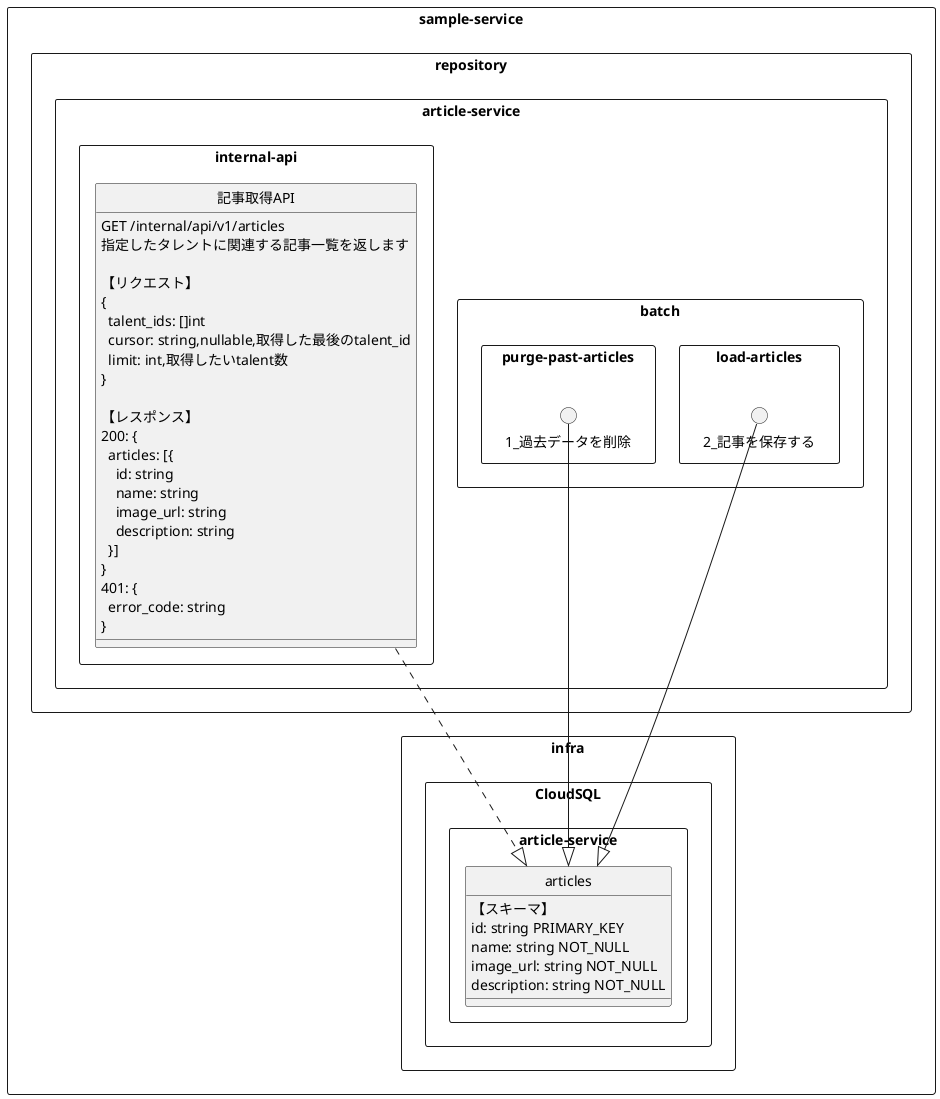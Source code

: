 @startuml
hide circle
rectangle "sample-service" as sample-service {
    rectangle "infra" as sample-service/infra {
        rectangle "CloudSQL" as sample-service/infra/CloudSQL {
            rectangle "article-service" as sample-service/infra/CloudSQL/article-service {
                class "articles" as sample-service/infra/CloudSQL/article-service/articles {
                    【スキーマ】\nid: string PRIMARY_KEY\nname: string NOT_NULL\nimage_url: string NOT_NULL\ndescription: string NOT_NULL 
                }
            }
        }
    }
    rectangle "repository" as sample-service/repository {
        rectangle "article-service" as sample-service/repository/article-service {
            rectangle "batch" as sample-service/repository/article-service/batch {
                rectangle "load-articles" as sample-service/repository/article-service/batch/load-articles {
                    circle "2_記事を保存する" as sample-service/repository/article-service/batch/load-articles/2_記事を保存する
                }
                rectangle "purge-past-articles" as sample-service/repository/article-service/batch/purge-past-articles {
                    circle "1_過去データを削除" as sample-service/repository/article-service/batch/purge-past-articles/1_過去データを削除
                }
            }
            rectangle "internal-api" as sample-service/repository/article-service/internal-api {
                class "記事取得API" as sample-service/repository/article-service/internal-api/記事取得API {
                    GET /internal/api/v1/articles\n指定したタレントに関連する記事一覧を返します\n\n【リクエスト】\n{\n  talent_ids: []int\n  cursor: string,nullable,取得した最後のtalent_id\n  limit: int,取得したいtalent数\n}\n\n【レスポンス】\n200: {\n  articles: [{\n    id: string\n    name: string\n    image_url: string\n    description: string\n  }]\n}\n401: {\n  error_code: string\n}
                }
            }
        }
    }
}
"sample-service/repository/article-service/batch/load-articles/2_記事を保存する" --|> "sample-service/infra/CloudSQL/article-service/articles"
"sample-service/repository/article-service/batch/purge-past-articles/1_過去データを削除" --|> "sample-service/infra/CloudSQL/article-service/articles"
"sample-service/repository/article-service/internal-api/記事取得API" ..|> "sample-service/infra/CloudSQL/article-service/articles"
@enduml
